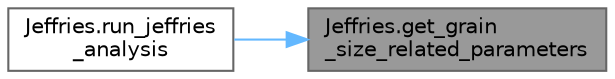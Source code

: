 digraph "Jeffries.get_grain_size_related_parameters"
{
 // LATEX_PDF_SIZE
  bgcolor="transparent";
  edge [fontname=Helvetica,fontsize=10,labelfontname=Helvetica,labelfontsize=10];
  node [fontname=Helvetica,fontsize=10,shape=box,height=0.2,width=0.4];
  rankdir="RL";
  Node1 [id="Node000001",label="Jeffries.get_grain\l_size_related_parameters",height=0.2,width=0.4,color="gray40", fillcolor="grey60", style="filled", fontcolor="black",tooltip=" "];
  Node1 -> Node2 [id="edge1_Node000001_Node000002",dir="back",color="steelblue1",style="solid",tooltip=" "];
  Node2 [id="Node000002",label="Jeffries.run_jeffries\l_analysis",height=0.2,width=0.4,color="grey40", fillcolor="white", style="filled",URL="$namespace_jeffries.html#a58ec61dbcad2c0adc659b5bfa4516fbb",tooltip=" "];
}
